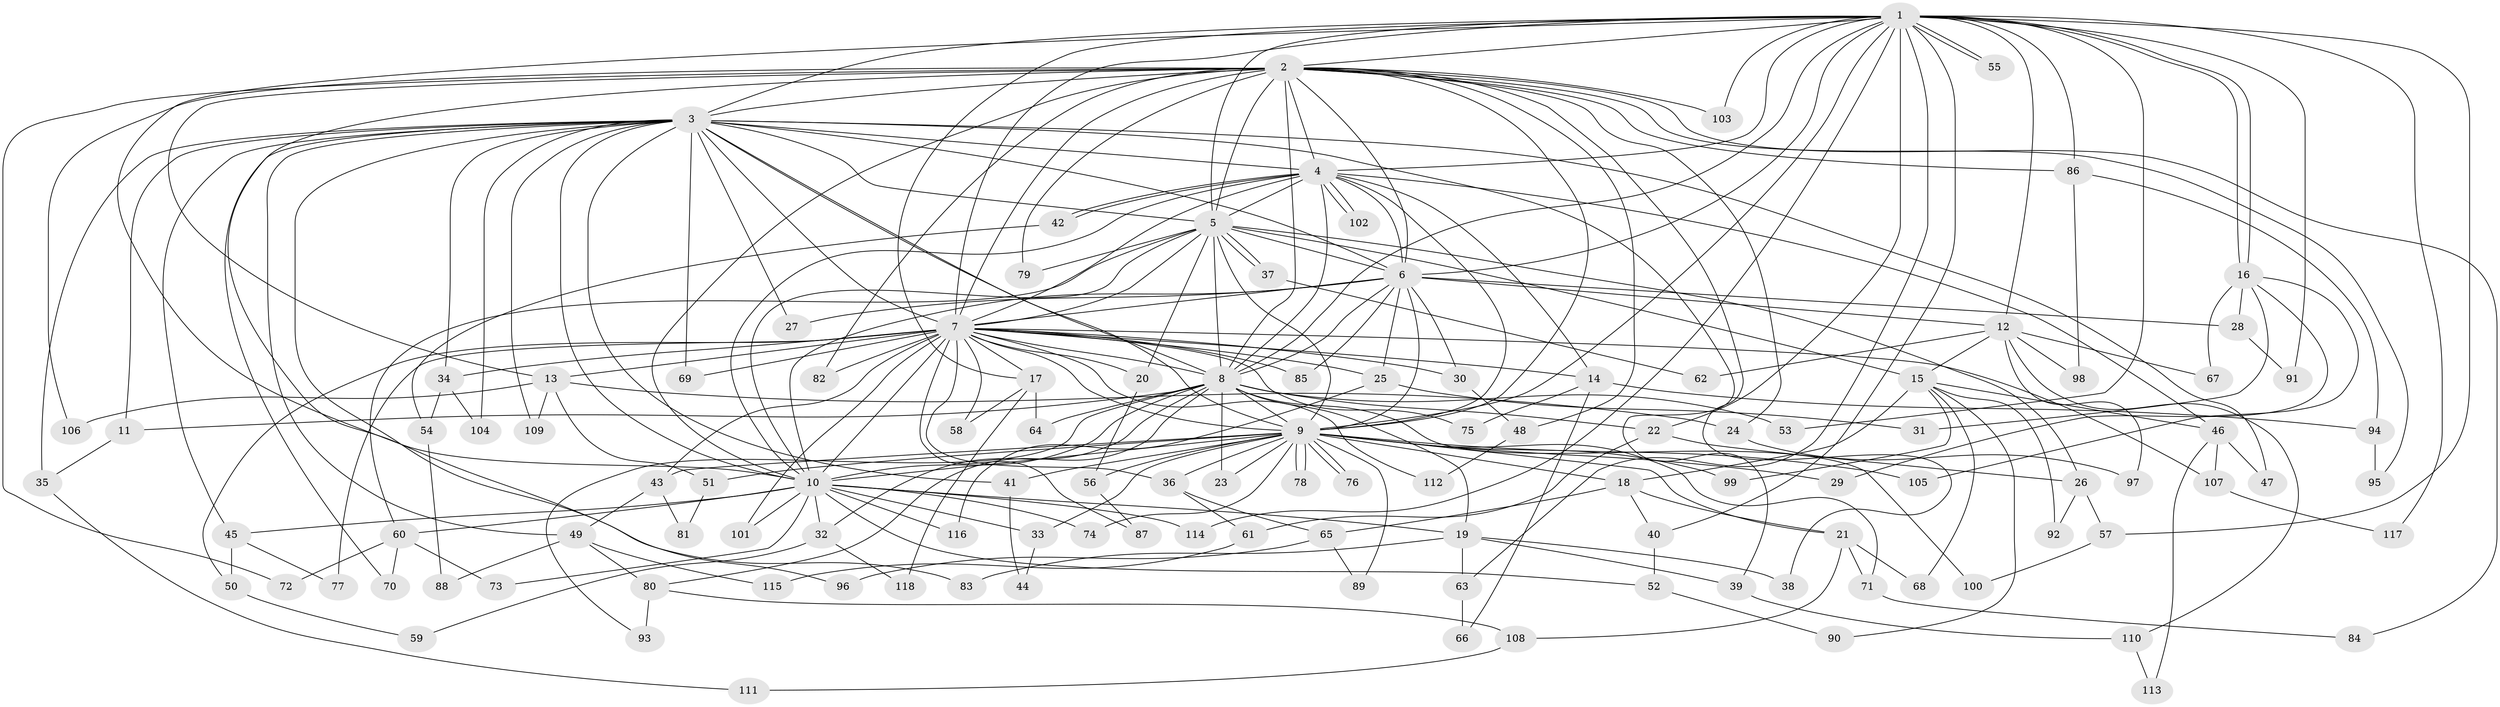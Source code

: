 // coarse degree distribution, {19: 0.028169014084507043, 3: 0.323943661971831, 5: 0.056338028169014086, 7: 0.014084507042253521, 4: 0.14084507042253522, 16: 0.014084507042253521, 2: 0.2112676056338028, 6: 0.04225352112676056, 8: 0.028169014084507043, 24: 0.014084507042253521, 1: 0.056338028169014086, 13: 0.014084507042253521, 18: 0.014084507042253521, 12: 0.014084507042253521, 23: 0.014084507042253521, 20: 0.014084507042253521}
// Generated by graph-tools (version 1.1) at 2025/36/03/04/25 23:36:21]
// undirected, 118 vertices, 261 edges
graph export_dot {
  node [color=gray90,style=filled];
  1;
  2;
  3;
  4;
  5;
  6;
  7;
  8;
  9;
  10;
  11;
  12;
  13;
  14;
  15;
  16;
  17;
  18;
  19;
  20;
  21;
  22;
  23;
  24;
  25;
  26;
  27;
  28;
  29;
  30;
  31;
  32;
  33;
  34;
  35;
  36;
  37;
  38;
  39;
  40;
  41;
  42;
  43;
  44;
  45;
  46;
  47;
  48;
  49;
  50;
  51;
  52;
  53;
  54;
  55;
  56;
  57;
  58;
  59;
  60;
  61;
  62;
  63;
  64;
  65;
  66;
  67;
  68;
  69;
  70;
  71;
  72;
  73;
  74;
  75;
  76;
  77;
  78;
  79;
  80;
  81;
  82;
  83;
  84;
  85;
  86;
  87;
  88;
  89;
  90;
  91;
  92;
  93;
  94;
  95;
  96;
  97;
  98;
  99;
  100;
  101;
  102;
  103;
  104;
  105;
  106;
  107;
  108;
  109;
  110;
  111;
  112;
  113;
  114;
  115;
  116;
  117;
  118;
  1 -- 2;
  1 -- 3;
  1 -- 4;
  1 -- 5;
  1 -- 6;
  1 -- 7;
  1 -- 8;
  1 -- 9;
  1 -- 10;
  1 -- 12;
  1 -- 16;
  1 -- 16;
  1 -- 17;
  1 -- 22;
  1 -- 40;
  1 -- 53;
  1 -- 55;
  1 -- 55;
  1 -- 57;
  1 -- 63;
  1 -- 86;
  1 -- 91;
  1 -- 103;
  1 -- 114;
  1 -- 117;
  2 -- 3;
  2 -- 4;
  2 -- 5;
  2 -- 6;
  2 -- 7;
  2 -- 8;
  2 -- 9;
  2 -- 10;
  2 -- 13;
  2 -- 24;
  2 -- 38;
  2 -- 48;
  2 -- 72;
  2 -- 79;
  2 -- 82;
  2 -- 83;
  2 -- 84;
  2 -- 86;
  2 -- 95;
  2 -- 103;
  2 -- 106;
  3 -- 4;
  3 -- 5;
  3 -- 6;
  3 -- 7;
  3 -- 8;
  3 -- 9;
  3 -- 10;
  3 -- 11;
  3 -- 27;
  3 -- 34;
  3 -- 35;
  3 -- 39;
  3 -- 41;
  3 -- 45;
  3 -- 47;
  3 -- 49;
  3 -- 69;
  3 -- 70;
  3 -- 96;
  3 -- 104;
  3 -- 109;
  4 -- 5;
  4 -- 6;
  4 -- 7;
  4 -- 8;
  4 -- 9;
  4 -- 10;
  4 -- 14;
  4 -- 42;
  4 -- 42;
  4 -- 46;
  4 -- 102;
  4 -- 102;
  5 -- 6;
  5 -- 7;
  5 -- 8;
  5 -- 9;
  5 -- 10;
  5 -- 15;
  5 -- 20;
  5 -- 26;
  5 -- 37;
  5 -- 37;
  5 -- 60;
  5 -- 79;
  6 -- 7;
  6 -- 8;
  6 -- 9;
  6 -- 10;
  6 -- 12;
  6 -- 25;
  6 -- 27;
  6 -- 28;
  6 -- 30;
  6 -- 85;
  7 -- 8;
  7 -- 9;
  7 -- 10;
  7 -- 13;
  7 -- 14;
  7 -- 17;
  7 -- 20;
  7 -- 25;
  7 -- 30;
  7 -- 34;
  7 -- 36;
  7 -- 43;
  7 -- 50;
  7 -- 58;
  7 -- 69;
  7 -- 75;
  7 -- 77;
  7 -- 82;
  7 -- 85;
  7 -- 87;
  7 -- 101;
  7 -- 107;
  7 -- 112;
  8 -- 9;
  8 -- 10;
  8 -- 11;
  8 -- 19;
  8 -- 22;
  8 -- 23;
  8 -- 32;
  8 -- 53;
  8 -- 64;
  8 -- 80;
  8 -- 93;
  8 -- 100;
  9 -- 10;
  9 -- 18;
  9 -- 21;
  9 -- 23;
  9 -- 29;
  9 -- 33;
  9 -- 36;
  9 -- 41;
  9 -- 43;
  9 -- 51;
  9 -- 56;
  9 -- 71;
  9 -- 74;
  9 -- 76;
  9 -- 76;
  9 -- 78;
  9 -- 78;
  9 -- 89;
  9 -- 99;
  9 -- 105;
  10 -- 19;
  10 -- 32;
  10 -- 33;
  10 -- 45;
  10 -- 52;
  10 -- 60;
  10 -- 73;
  10 -- 74;
  10 -- 101;
  10 -- 114;
  10 -- 116;
  11 -- 35;
  12 -- 15;
  12 -- 62;
  12 -- 67;
  12 -- 97;
  12 -- 98;
  12 -- 110;
  13 -- 24;
  13 -- 51;
  13 -- 106;
  13 -- 109;
  14 -- 66;
  14 -- 75;
  14 -- 94;
  15 -- 18;
  15 -- 46;
  15 -- 68;
  15 -- 90;
  15 -- 92;
  15 -- 99;
  16 -- 28;
  16 -- 29;
  16 -- 31;
  16 -- 67;
  16 -- 105;
  17 -- 58;
  17 -- 64;
  17 -- 118;
  18 -- 21;
  18 -- 40;
  18 -- 65;
  19 -- 38;
  19 -- 39;
  19 -- 63;
  19 -- 83;
  20 -- 56;
  21 -- 68;
  21 -- 71;
  21 -- 108;
  22 -- 26;
  22 -- 61;
  24 -- 97;
  25 -- 31;
  25 -- 116;
  26 -- 57;
  26 -- 92;
  28 -- 91;
  30 -- 48;
  32 -- 59;
  32 -- 118;
  33 -- 44;
  34 -- 54;
  34 -- 104;
  35 -- 111;
  36 -- 61;
  36 -- 65;
  37 -- 62;
  39 -- 110;
  40 -- 52;
  41 -- 44;
  42 -- 54;
  43 -- 49;
  43 -- 81;
  45 -- 50;
  45 -- 77;
  46 -- 47;
  46 -- 107;
  46 -- 113;
  48 -- 112;
  49 -- 80;
  49 -- 88;
  49 -- 115;
  50 -- 59;
  51 -- 81;
  52 -- 90;
  54 -- 88;
  56 -- 87;
  57 -- 100;
  60 -- 70;
  60 -- 72;
  60 -- 73;
  61 -- 115;
  63 -- 66;
  65 -- 89;
  65 -- 96;
  71 -- 84;
  80 -- 93;
  80 -- 108;
  86 -- 94;
  86 -- 98;
  94 -- 95;
  107 -- 117;
  108 -- 111;
  110 -- 113;
}
